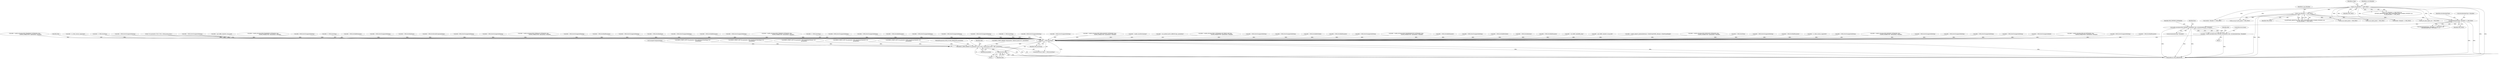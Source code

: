 digraph "0_Android_560ccdb509a7b86186fac0fce1b25bd9a3e6a6e8_2@pointer" {
"1002570" [label="(Call,enable_extradata(OMX_PORTDEF_EXTRADATA, false, extradataIndexType->bEnabled))"];
"1002555" [label="(Call,extradataIndexType->bEnabled == OMX_TRUE)"];
"1000162" [label="(Call,m_inp_bEnabled == OMX_TRUE)"];
"1000154" [label="(Call,m_out_bEnabled == OMX_TRUE)"];
"1002568" [label="(Call,eRet = enable_extradata(OMX_PORTDEF_EXTRADATA, false, extradataIndexType->bEnabled))"];
"1003093" [label="(Call,eRet != OMX_ErrorNone)"];
"1003096" [label="(Call,DEBUG_PRINT_ERROR(\"set_parameter: Error: 0x%x, setting param 0x%x\", eRet, paramIndex))"];
"1003100" [label="(Return,return eRet;)"];
"1002034" [label="(Call,eRet = OMX_ErrorInvalidComponentName)"];
"1003095" [label="(Identifier,OMX_ErrorNone)"];
"1001805" [label="(Call,eRet =OMX_ErrorUnsupportedSetting)"];
"1001987" [label="(Call,eRet = OMX_ErrorUnsupportedSetting)"];
"1002378" [label="(Call,eRet = enable_extradata(OMX_MPEG2SEQDISP_EXTRADATA, false,\n                                     ((QOMX_ENABLETYPE *)paramData)->bEnable))"];
"1002570" [label="(Call,enable_extradata(OMX_PORTDEF_EXTRADATA, false, extradataIndexType->bEnabled))"];
"1003093" [label="(Call,eRet != OMX_ErrorNone)"];
"1002579" [label="(Call,eRet = enable_smoothstreaming())"];
"1002622" [label="(Call,eRet = use_android_native_buffer(hComp, paramData))"];
"1002573" [label="(Call,extradataIndexType->bEnabled)"];
"1002572" [label="(Identifier,false)"];
"1002243" [label="(Call,eRet = enable_extradata(VDEC_EXTRADATA_MB_ERROR_MAP, false,\n                                              ((QOMX_ENABLETYPE *)paramData)->bEnable))"];
"1000494" [label="(Call,eRet = OMX_ErrorUnsupportedSetting)"];
"1002423" [label="(Call,eRet = OMX_ErrorUnsupportedSetting)"];
"1001324" [label="(Call,eRet = OMX_ErrorBadPortIndex)"];
"1000656" [label="(Call,eRet = OMX_ErrorBadParameter)"];
"1002024" [label="(Call,eRet = OMX_ErrorUnsupportedSetting)"];
"1002273" [label="(Call,eRet = enable_extradata(OMX_FRAMEDIMENSION_EXTRADATA, false,\n                                        ((QOMX_ENABLETYPE *)paramData)->bEnable))"];
"1000162" [label="(Call,m_inp_bEnabled == OMX_TRUE)"];
"1000160" [label="(Identifier,m_flags)"];
"1003099" [label="(Identifier,paramIndex)"];
"1001622" [label="(Call,m_use_output_pmem = OMX_TRUE)"];
"1003080" [label="(Call,eRet = OMX_ErrorBadParameter)"];
"1001580" [label="(Call,eRet = OMX_ErrorUnsupportedSetting)"];
"1002123" [label="(Call,eRet = OMX_ErrorBadPortIndex)"];
"1000307" [label="(Call,eRet = OMX_ErrorHardware)"];
"1002569" [label="(Identifier,eRet)"];
"1002562" [label="(Identifier,extradataIndexType)"];
"1002725" [label="(Call,eRet = OMX_ErrorBadParameter)"];
"1001273" [label="(Call,eRet = set_buffer_req(buffer_prop))"];
"1001179" [label="(Call,eRet = get_buffer_req(&drv_ctx.op_buf))"];
"1000171" [label="(Call,(unsigned long)paramIndex)"];
"1002980" [label="(Call,eRet = enable_adaptive_playback(pParams->nMaxFrameWidth, pParams->nMaxFrameHeight))"];
"1000163" [label="(Identifier,m_inp_bEnabled)"];
"1002363" [label="(Call,eRet = enable_extradata(OMX_EXTNUSER_EXTRADATA, false,\n                                     ((QOMX_ENABLETYPE *)paramData)->bEnable))"];
"1000155" [label="(Identifier,m_out_bEnabled)"];
"1000114" [label="(Call,eRet = OMX_ErrorNone)"];
"1002479" [label="(Call,eRet = OMX_ErrorUnsupportedSetting)"];
"1001207" [label="(Call,eRet = OMX_ErrorBadParameter)"];
"1001089" [label="(Call,eRet = is_video_session_supported())"];
"1002428" [label="(Call,m_out_pvt_entry_pmem = OMX_TRUE)"];
"1002571" [label="(Identifier,OMX_PORTDEF_EXTRADATA)"];
"1000642" [label="(Call,eRet = OMX_ErrorUnsupportedSetting)"];
"1002147" [label="(Call,DEBUG_PRINT_LOW(\"set_parameter: OMX_IndexParamVideoMpeg4 %d\",\n                                       paramIndex))"];
"1002348" [label="(Call,eRet = enable_extradata(OMX_BITSINFO_EXTRADATA, false,\n                                        ((QOMX_ENABLETYPE *)paramData)->bEnable))"];
"1000110" [label="(MethodParameterIn,OMX_IN OMX_INDEXTYPE paramIndex)"];
"1000164" [label="(Identifier,OMX_TRUE)"];
"1003101" [label="(Identifier,eRet)"];
"1002812" [label="(Call,eRet = OMX_ErrorUnsupportedSetting)"];
"1000154" [label="(Call,m_out_bEnabled == OMX_TRUE)"];
"1003102" [label="(MethodReturn,OMX_ERRORTYPE)"];
"1003098" [label="(Identifier,eRet)"];
"1001842" [label="(Call,eRet = OMX_ErrorUnsupportedSetting)"];
"1002674" [label="(Call,eRet = OMX_ErrorUnsupportedSetting)"];
"1000156" [label="(Identifier,OMX_TRUE)"];
"1001768" [label="(Call,eRet = OMX_ErrorUnsupportedSetting)"];
"1002556" [label="(Call,extradataIndexType->bEnabled)"];
"1003089" [label="(Call,eRet = OMX_ErrorUnsupportedIndex)"];
"1002333" [label="(Call,eRet = enable_extradata(OMX_QP_EXTRADATA, false,\n                                        ((QOMX_ENABLETYPE *)paramData)->bEnable))"];
"1001940" [label="(Call,eRet =OMX_ErrorUnsupportedSetting)"];
"1001306" [label="(Call,eRet = OMX_ErrorBadParameter)"];
"1002318" [label="(Call,eRet = enable_extradata(OMX_FRAMEPACK_EXTRADATA, false,\n                                        ((QOMX_ENABLETYPE *)paramData)->bEnable))"];
"1002438" [label="(Call,m_use_output_pmem = OMX_TRUE)"];
"1000112" [label="(Block,)"];
"1003094" [label="(Identifier,eRet)"];
"1000412" [label="(Call,eRet = is_video_session_supported())"];
"1000739" [label="(Call,eRet == OMX_ErrorNone)"];
"1002649" [label="(Call,reorder->bEnable == OMX_TRUE)"];
"1002554" [label="(Call,(extradataIndexType->bEnabled == OMX_TRUE) &&\n (extradataIndexType->nPortIndex == 1))"];
"1002912" [label="(Call,eRet = OMX_ErrorUnsupportedSetting)"];
"1002824" [label="(Call,eRet = OMX_ErrorUnsupportedSetting)"];
"1000498" [label="(Call,eRet = get_buffer_req(&drv_ctx.op_buf))"];
"1002258" [label="(Call,eRet = enable_extradata(OMX_FRAMEINFO_EXTRADATA, false,\n                                                ((QOMX_ENABLETYPE *)paramData)->bEnable))"];
"1001731" [label="(Call,eRet =OMX_ErrorUnsupportedSetting)"];
"1003054" [label="(Call,eRet == OMX_ErrorNone)"];
"1003096" [label="(Call,DEBUG_PRINT_ERROR(\"set_parameter: Error: 0x%x, setting param 0x%x\", eRet, paramIndex))"];
"1001495" [label="(Call,eRet = OMX_ErrorBadParameter)"];
"1003086" [label="(Call,DEBUG_PRINT_ERROR(\"Setparameter: unknown param %d\", paramIndex))"];
"1003100" [label="(Return,return eRet;)"];
"1002508" [label="(Call,eRet = OMX_ErrorUnsupportedSetting)"];
"1000974" [label="(Call,eRet = OMX_ErrorHardware)"];
"1003097" [label="(Literal,\"set_parameter: Error: 0x%x, setting param 0x%x\")"];
"1001895" [label="(Call,eRet =OMX_ErrorUnsupportedSetting)"];
"1001539" [label="(Call,eRet = OMX_ErrorUnsupportedSetting)"];
"1002288" [label="(Call,eRet = enable_extradata(OMX_INTERLACE_EXTRADATA, false,\n                                            ((QOMX_ENABLETYPE *)paramData)->bEnable))"];
"1000157" [label="(Call,BITMASK_ABSENT(&m_flags, OMX_COMPONENT_INPUT_ENABLE_PENDING) &&\n (m_inp_bEnabled == OMX_TRUE))"];
"1000153" [label="(Call,(m_out_bEnabled == OMX_TRUE) &&\n            BITMASK_ABSENT(&m_flags, OMX_COMPONENT_INPUT_ENABLE_PENDING) &&\n (m_inp_bEnabled == OMX_TRUE))"];
"1002520" [label="(Call,eRet = OMX_ErrorUnsupportedSetting)"];
"1001612" [label="(Call,m_out_mem_region_smi = OMX_TRUE)"];
"1000772" [label="(Call,eRet = OMX_ErrorBadParameter)"];
"1002555" [label="(Call,extradataIndexType->bEnabled == OMX_TRUE)"];
"1002153" [label="(Call,DEBUG_PRINT_LOW(\"set_parameter: OMX_IndexParamVideoMpeg2 %d\",\n                                       paramIndex))"];
"1002734" [label="(Call,eRet = OMX_ErrorUnsupportedSetting)"];
"1000535" [label="(Call,eRet = OMX_ErrorHardware)"];
"1002559" [label="(Identifier,OMX_TRUE)"];
"1002883" [label="(Call,eRet = OMX_ErrorUnsupportedSetting)"];
"1002993" [label="(Call,eRet = OMX_ErrorBadParameter)"];
"1002532" [label="(Call,eRet = OMX_ErrorUnsupportedSetting)"];
"1002565" [label="(Block,)"];
"1002129" [label="(Call,DEBUG_PRINT_LOW(\"set_parameter: OMX_IndexParamVideoAvc %d\",\n                                     paramIndex))"];
"1002141" [label="(Call,DEBUG_PRINT_LOW(\"set_parameter: OMX_IndexParamVideoH263 %d\",\n                                      paramIndex))"];
"1002303" [label="(Call,eRet = enable_extradata(OMX_TIMEINFO_EXTRADATA, false,\n                                            ((QOMX_ENABLETYPE *)paramData)->bEnable))"];
"1001482" [label="(Call,eRet == OMX_ErrorNone)"];
"1002668" [label="(Call,reorder->bEnable == OMX_TRUE)"];
"1002135" [label="(Call,DEBUG_PRINT_LOW(\"set_parameter: QOMX_IndexParamVideoMvc %d\",\n                                     paramIndex))"];
"1001694" [label="(Call,eRet =OMX_ErrorUnsupportedSetting)"];
"1002613" [label="(Call,eRet = OMX_ErrorUnsupportedSetting)"];
"1002975" [label="(Call,eRet = OMX_ErrorBadParameter)"];
"1001171" [label="(Call,eRet = OMX_ErrorUnsupportedSetting)"];
"1003041" [label="(Call,eRet = OMX_ErrorUnsupportedSetting)"];
"1002235" [label="(Call,eRet = OMX_ErrorUnsupportedSetting)"];
"1003092" [label="(ControlStructure,if (eRet != OMX_ErrorNone))"];
"1002568" [label="(Call,eRet = enable_extradata(OMX_PORTDEF_EXTRADATA, false, extradataIndexType->bEnabled))"];
"1002207" [label="(Call,eRet == OMX_ErrorNone)"];
"1002576" [label="(ControlStructure,break;)"];
"1002570" -> "1002568"  [label="AST: "];
"1002570" -> "1002573"  [label="CFG: "];
"1002571" -> "1002570"  [label="AST: "];
"1002572" -> "1002570"  [label="AST: "];
"1002573" -> "1002570"  [label="AST: "];
"1002568" -> "1002570"  [label="CFG: "];
"1002570" -> "1003102"  [label="DDG: "];
"1002570" -> "1003102"  [label="DDG: "];
"1002570" -> "1003102"  [label="DDG: "];
"1002570" -> "1002568"  [label="DDG: "];
"1002570" -> "1002568"  [label="DDG: "];
"1002570" -> "1002568"  [label="DDG: "];
"1002555" -> "1002570"  [label="DDG: "];
"1002555" -> "1002554"  [label="AST: "];
"1002555" -> "1002559"  [label="CFG: "];
"1002556" -> "1002555"  [label="AST: "];
"1002559" -> "1002555"  [label="AST: "];
"1002562" -> "1002555"  [label="CFG: "];
"1002554" -> "1002555"  [label="CFG: "];
"1002555" -> "1003102"  [label="DDG: "];
"1002555" -> "1003102"  [label="DDG: "];
"1002555" -> "1002554"  [label="DDG: "];
"1002555" -> "1002554"  [label="DDG: "];
"1000162" -> "1002555"  [label="DDG: "];
"1000154" -> "1002555"  [label="DDG: "];
"1000162" -> "1000157"  [label="AST: "];
"1000162" -> "1000164"  [label="CFG: "];
"1000163" -> "1000162"  [label="AST: "];
"1000164" -> "1000162"  [label="AST: "];
"1000157" -> "1000162"  [label="CFG: "];
"1000162" -> "1003102"  [label="DDG: "];
"1000162" -> "1003102"  [label="DDG: "];
"1000162" -> "1000157"  [label="DDG: "];
"1000162" -> "1000157"  [label="DDG: "];
"1000154" -> "1000162"  [label="DDG: "];
"1000162" -> "1001612"  [label="DDG: "];
"1000162" -> "1001622"  [label="DDG: "];
"1000162" -> "1002428"  [label="DDG: "];
"1000162" -> "1002438"  [label="DDG: "];
"1000162" -> "1002649"  [label="DDG: "];
"1000162" -> "1002668"  [label="DDG: "];
"1000154" -> "1000153"  [label="AST: "];
"1000154" -> "1000156"  [label="CFG: "];
"1000155" -> "1000154"  [label="AST: "];
"1000156" -> "1000154"  [label="AST: "];
"1000160" -> "1000154"  [label="CFG: "];
"1000153" -> "1000154"  [label="CFG: "];
"1000154" -> "1003102"  [label="DDG: "];
"1000154" -> "1003102"  [label="DDG: "];
"1000154" -> "1000153"  [label="DDG: "];
"1000154" -> "1000153"  [label="DDG: "];
"1000154" -> "1001612"  [label="DDG: "];
"1000154" -> "1001622"  [label="DDG: "];
"1000154" -> "1002428"  [label="DDG: "];
"1000154" -> "1002438"  [label="DDG: "];
"1000154" -> "1002649"  [label="DDG: "];
"1000154" -> "1002668"  [label="DDG: "];
"1002568" -> "1002565"  [label="AST: "];
"1002569" -> "1002568"  [label="AST: "];
"1002576" -> "1002568"  [label="CFG: "];
"1002568" -> "1003102"  [label="DDG: "];
"1002568" -> "1003093"  [label="DDG: "];
"1003093" -> "1003092"  [label="AST: "];
"1003093" -> "1003095"  [label="CFG: "];
"1003094" -> "1003093"  [label="AST: "];
"1003095" -> "1003093"  [label="AST: "];
"1003097" -> "1003093"  [label="CFG: "];
"1003101" -> "1003093"  [label="CFG: "];
"1003093" -> "1003102"  [label="DDG: "];
"1003093" -> "1003102"  [label="DDG: "];
"1003093" -> "1003102"  [label="DDG: "];
"1002423" -> "1003093"  [label="DDG: "];
"1001842" -> "1003093"  [label="DDG: "];
"1003089" -> "1003093"  [label="DDG: "];
"1002034" -> "1003093"  [label="DDG: "];
"1002520" -> "1003093"  [label="DDG: "];
"1000642" -> "1003093"  [label="DDG: "];
"1002123" -> "1003093"  [label="DDG: "];
"1002993" -> "1003093"  [label="DDG: "];
"1001171" -> "1003093"  [label="DDG: "];
"1002318" -> "1003093"  [label="DDG: "];
"1001895" -> "1003093"  [label="DDG: "];
"1000772" -> "1003093"  [label="DDG: "];
"1002980" -> "1003093"  [label="DDG: "];
"1002579" -> "1003093"  [label="DDG: "];
"1002532" -> "1003093"  [label="DDG: "];
"1002613" -> "1003093"  [label="DDG: "];
"1002912" -> "1003093"  [label="DDG: "];
"1002363" -> "1003093"  [label="DDG: "];
"1002243" -> "1003093"  [label="DDG: "];
"1002508" -> "1003093"  [label="DDG: "];
"1001694" -> "1003093"  [label="DDG: "];
"1001731" -> "1003093"  [label="DDG: "];
"1001768" -> "1003093"  [label="DDG: "];
"1003054" -> "1003093"  [label="DDG: "];
"1003054" -> "1003093"  [label="DDG: "];
"1001207" -> "1003093"  [label="DDG: "];
"1002824" -> "1003093"  [label="DDG: "];
"1000974" -> "1003093"  [label="DDG: "];
"1001987" -> "1003093"  [label="DDG: "];
"1000535" -> "1003093"  [label="DDG: "];
"1000494" -> "1003093"  [label="DDG: "];
"1000114" -> "1003093"  [label="DDG: "];
"1000739" -> "1003093"  [label="DDG: "];
"1000739" -> "1003093"  [label="DDG: "];
"1001179" -> "1003093"  [label="DDG: "];
"1001306" -> "1003093"  [label="DDG: "];
"1000498" -> "1003093"  [label="DDG: "];
"1002812" -> "1003093"  [label="DDG: "];
"1000412" -> "1003093"  [label="DDG: "];
"1002207" -> "1003093"  [label="DDG: "];
"1002207" -> "1003093"  [label="DDG: "];
"1002235" -> "1003093"  [label="DDG: "];
"1002734" -> "1003093"  [label="DDG: "];
"1001495" -> "1003093"  [label="DDG: "];
"1002378" -> "1003093"  [label="DDG: "];
"1001482" -> "1003093"  [label="DDG: "];
"1001482" -> "1003093"  [label="DDG: "];
"1002674" -> "1003093"  [label="DDG: "];
"1002273" -> "1003093"  [label="DDG: "];
"1002479" -> "1003093"  [label="DDG: "];
"1002883" -> "1003093"  [label="DDG: "];
"1002288" -> "1003093"  [label="DDG: "];
"1003080" -> "1003093"  [label="DDG: "];
"1003041" -> "1003093"  [label="DDG: "];
"1001805" -> "1003093"  [label="DDG: "];
"1000656" -> "1003093"  [label="DDG: "];
"1002622" -> "1003093"  [label="DDG: "];
"1001324" -> "1003093"  [label="DDG: "];
"1001089" -> "1003093"  [label="DDG: "];
"1001940" -> "1003093"  [label="DDG: "];
"1001273" -> "1003093"  [label="DDG: "];
"1002024" -> "1003093"  [label="DDG: "];
"1000307" -> "1003093"  [label="DDG: "];
"1002975" -> "1003093"  [label="DDG: "];
"1001580" -> "1003093"  [label="DDG: "];
"1001539" -> "1003093"  [label="DDG: "];
"1002258" -> "1003093"  [label="DDG: "];
"1002333" -> "1003093"  [label="DDG: "];
"1002348" -> "1003093"  [label="DDG: "];
"1002303" -> "1003093"  [label="DDG: "];
"1002725" -> "1003093"  [label="DDG: "];
"1003093" -> "1003096"  [label="DDG: "];
"1003093" -> "1003100"  [label="DDG: "];
"1003096" -> "1003092"  [label="AST: "];
"1003096" -> "1003099"  [label="CFG: "];
"1003097" -> "1003096"  [label="AST: "];
"1003098" -> "1003096"  [label="AST: "];
"1003099" -> "1003096"  [label="AST: "];
"1003101" -> "1003096"  [label="CFG: "];
"1003096" -> "1003102"  [label="DDG: "];
"1003096" -> "1003102"  [label="DDG: "];
"1003096" -> "1003102"  [label="DDG: "];
"1002129" -> "1003096"  [label="DDG: "];
"1002153" -> "1003096"  [label="DDG: "];
"1002147" -> "1003096"  [label="DDG: "];
"1003086" -> "1003096"  [label="DDG: "];
"1002135" -> "1003096"  [label="DDG: "];
"1002141" -> "1003096"  [label="DDG: "];
"1000171" -> "1003096"  [label="DDG: "];
"1000110" -> "1003096"  [label="DDG: "];
"1003096" -> "1003100"  [label="DDG: "];
"1003100" -> "1000112"  [label="AST: "];
"1003100" -> "1003101"  [label="CFG: "];
"1003101" -> "1003100"  [label="AST: "];
"1003102" -> "1003100"  [label="CFG: "];
"1003100" -> "1003102"  [label="DDG: "];
"1003101" -> "1003100"  [label="DDG: "];
}
